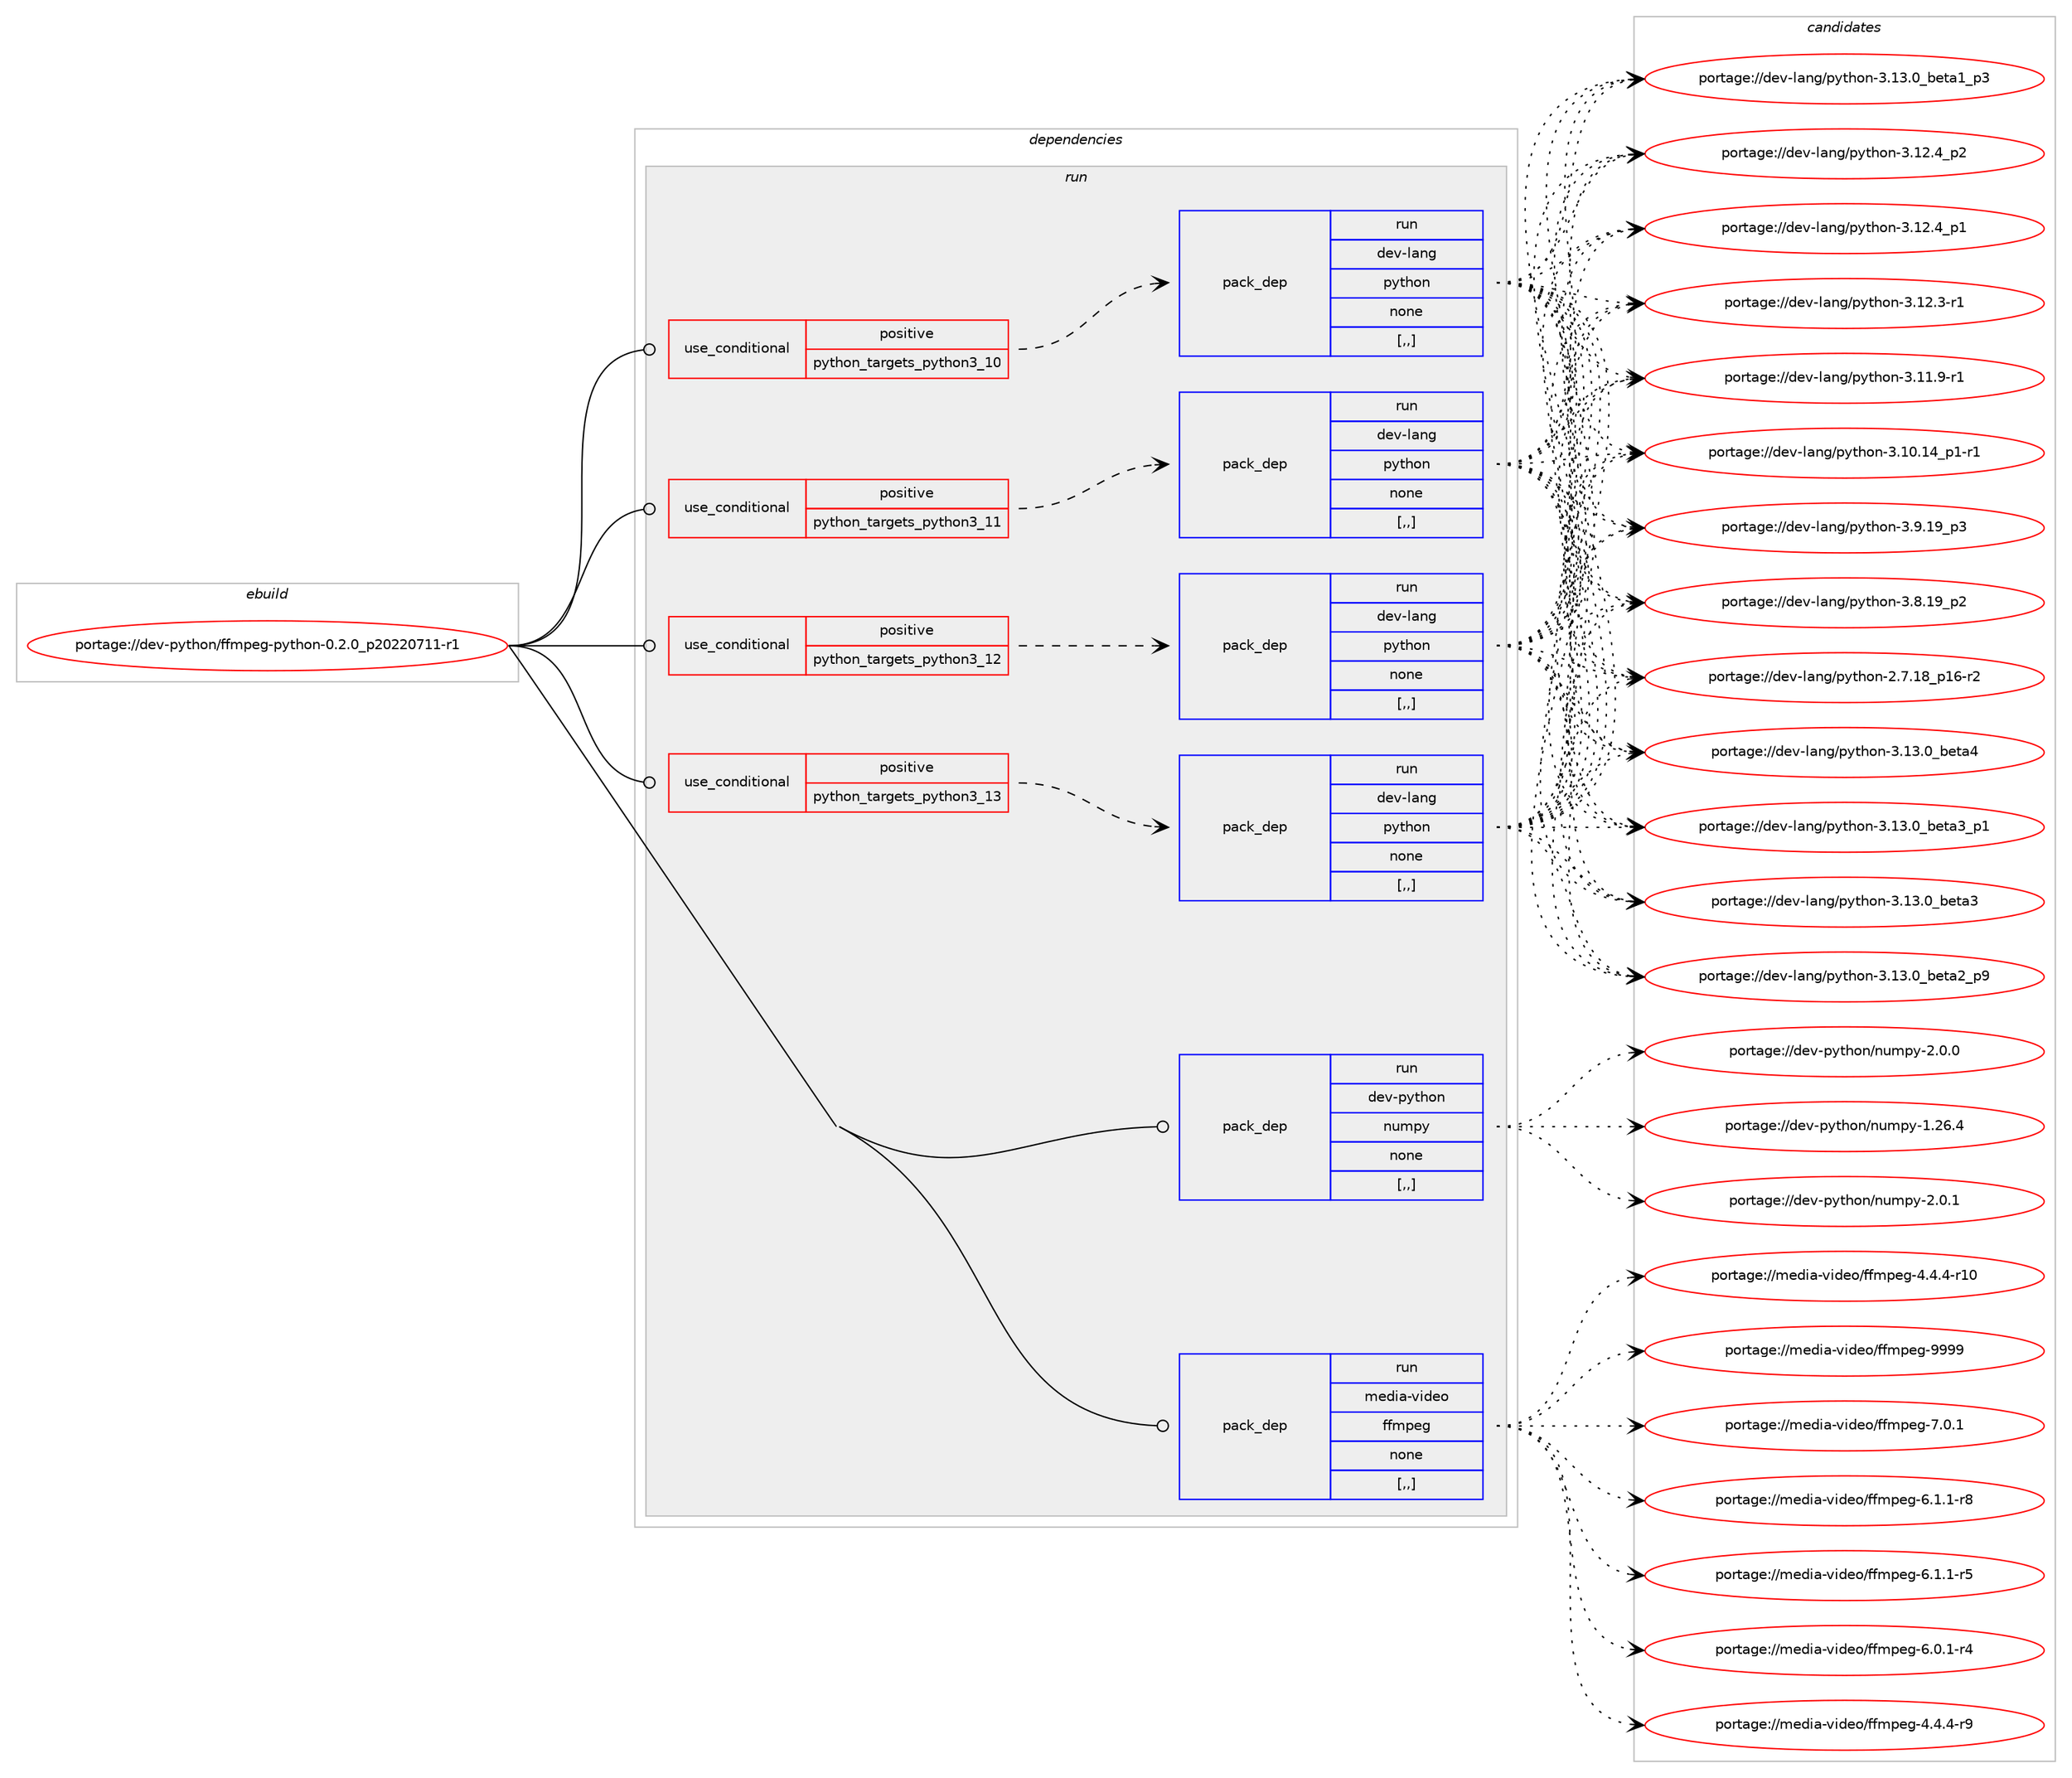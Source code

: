 digraph prolog {

# *************
# Graph options
# *************

newrank=true;
concentrate=true;
compound=true;
graph [rankdir=LR,fontname=Helvetica,fontsize=10,ranksep=1.5];#, ranksep=2.5, nodesep=0.2];
edge  [arrowhead=vee];
node  [fontname=Helvetica,fontsize=10];

# **********
# The ebuild
# **********

subgraph cluster_leftcol {
color=gray;
label=<<i>ebuild</i>>;
id [label="portage://dev-python/ffmpeg-python-0.2.0_p20220711-r1", color=red, width=4, href="../dev-python/ffmpeg-python-0.2.0_p20220711-r1.svg"];
}

# ****************
# The dependencies
# ****************

subgraph cluster_midcol {
color=gray;
label=<<i>dependencies</i>>;
subgraph cluster_compile {
fillcolor="#eeeeee";
style=filled;
label=<<i>compile</i>>;
}
subgraph cluster_compileandrun {
fillcolor="#eeeeee";
style=filled;
label=<<i>compile and run</i>>;
}
subgraph cluster_run {
fillcolor="#eeeeee";
style=filled;
label=<<i>run</i>>;
subgraph cond32786 {
dependency146408 [label=<<TABLE BORDER="0" CELLBORDER="1" CELLSPACING="0" CELLPADDING="4"><TR><TD ROWSPAN="3" CELLPADDING="10">use_conditional</TD></TR><TR><TD>positive</TD></TR><TR><TD>python_targets_python3_10</TD></TR></TABLE>>, shape=none, color=red];
subgraph pack112373 {
dependency146409 [label=<<TABLE BORDER="0" CELLBORDER="1" CELLSPACING="0" CELLPADDING="4" WIDTH="220"><TR><TD ROWSPAN="6" CELLPADDING="30">pack_dep</TD></TR><TR><TD WIDTH="110">run</TD></TR><TR><TD>dev-lang</TD></TR><TR><TD>python</TD></TR><TR><TD>none</TD></TR><TR><TD>[,,]</TD></TR></TABLE>>, shape=none, color=blue];
}
dependency146408:e -> dependency146409:w [weight=20,style="dashed",arrowhead="vee"];
}
id:e -> dependency146408:w [weight=20,style="solid",arrowhead="odot"];
subgraph cond32787 {
dependency146410 [label=<<TABLE BORDER="0" CELLBORDER="1" CELLSPACING="0" CELLPADDING="4"><TR><TD ROWSPAN="3" CELLPADDING="10">use_conditional</TD></TR><TR><TD>positive</TD></TR><TR><TD>python_targets_python3_11</TD></TR></TABLE>>, shape=none, color=red];
subgraph pack112374 {
dependency146411 [label=<<TABLE BORDER="0" CELLBORDER="1" CELLSPACING="0" CELLPADDING="4" WIDTH="220"><TR><TD ROWSPAN="6" CELLPADDING="30">pack_dep</TD></TR><TR><TD WIDTH="110">run</TD></TR><TR><TD>dev-lang</TD></TR><TR><TD>python</TD></TR><TR><TD>none</TD></TR><TR><TD>[,,]</TD></TR></TABLE>>, shape=none, color=blue];
}
dependency146410:e -> dependency146411:w [weight=20,style="dashed",arrowhead="vee"];
}
id:e -> dependency146410:w [weight=20,style="solid",arrowhead="odot"];
subgraph cond32788 {
dependency146412 [label=<<TABLE BORDER="0" CELLBORDER="1" CELLSPACING="0" CELLPADDING="4"><TR><TD ROWSPAN="3" CELLPADDING="10">use_conditional</TD></TR><TR><TD>positive</TD></TR><TR><TD>python_targets_python3_12</TD></TR></TABLE>>, shape=none, color=red];
subgraph pack112375 {
dependency146413 [label=<<TABLE BORDER="0" CELLBORDER="1" CELLSPACING="0" CELLPADDING="4" WIDTH="220"><TR><TD ROWSPAN="6" CELLPADDING="30">pack_dep</TD></TR><TR><TD WIDTH="110">run</TD></TR><TR><TD>dev-lang</TD></TR><TR><TD>python</TD></TR><TR><TD>none</TD></TR><TR><TD>[,,]</TD></TR></TABLE>>, shape=none, color=blue];
}
dependency146412:e -> dependency146413:w [weight=20,style="dashed",arrowhead="vee"];
}
id:e -> dependency146412:w [weight=20,style="solid",arrowhead="odot"];
subgraph cond32789 {
dependency146414 [label=<<TABLE BORDER="0" CELLBORDER="1" CELLSPACING="0" CELLPADDING="4"><TR><TD ROWSPAN="3" CELLPADDING="10">use_conditional</TD></TR><TR><TD>positive</TD></TR><TR><TD>python_targets_python3_13</TD></TR></TABLE>>, shape=none, color=red];
subgraph pack112376 {
dependency146415 [label=<<TABLE BORDER="0" CELLBORDER="1" CELLSPACING="0" CELLPADDING="4" WIDTH="220"><TR><TD ROWSPAN="6" CELLPADDING="30">pack_dep</TD></TR><TR><TD WIDTH="110">run</TD></TR><TR><TD>dev-lang</TD></TR><TR><TD>python</TD></TR><TR><TD>none</TD></TR><TR><TD>[,,]</TD></TR></TABLE>>, shape=none, color=blue];
}
dependency146414:e -> dependency146415:w [weight=20,style="dashed",arrowhead="vee"];
}
id:e -> dependency146414:w [weight=20,style="solid",arrowhead="odot"];
subgraph pack112377 {
dependency146416 [label=<<TABLE BORDER="0" CELLBORDER="1" CELLSPACING="0" CELLPADDING="4" WIDTH="220"><TR><TD ROWSPAN="6" CELLPADDING="30">pack_dep</TD></TR><TR><TD WIDTH="110">run</TD></TR><TR><TD>dev-python</TD></TR><TR><TD>numpy</TD></TR><TR><TD>none</TD></TR><TR><TD>[,,]</TD></TR></TABLE>>, shape=none, color=blue];
}
id:e -> dependency146416:w [weight=20,style="solid",arrowhead="odot"];
subgraph pack112378 {
dependency146417 [label=<<TABLE BORDER="0" CELLBORDER="1" CELLSPACING="0" CELLPADDING="4" WIDTH="220"><TR><TD ROWSPAN="6" CELLPADDING="30">pack_dep</TD></TR><TR><TD WIDTH="110">run</TD></TR><TR><TD>media-video</TD></TR><TR><TD>ffmpeg</TD></TR><TR><TD>none</TD></TR><TR><TD>[,,]</TD></TR></TABLE>>, shape=none, color=blue];
}
id:e -> dependency146417:w [weight=20,style="solid",arrowhead="odot"];
}
}

# **************
# The candidates
# **************

subgraph cluster_choices {
rank=same;
color=gray;
label=<<i>candidates</i>>;

subgraph choice112373 {
color=black;
nodesep=1;
choice1001011184510897110103471121211161041111104551464951464895981011169752 [label="portage://dev-lang/python-3.13.0_beta4", color=red, width=4,href="../dev-lang/python-3.13.0_beta4.svg"];
choice10010111845108971101034711212111610411111045514649514648959810111697519511249 [label="portage://dev-lang/python-3.13.0_beta3_p1", color=red, width=4,href="../dev-lang/python-3.13.0_beta3_p1.svg"];
choice1001011184510897110103471121211161041111104551464951464895981011169751 [label="portage://dev-lang/python-3.13.0_beta3", color=red, width=4,href="../dev-lang/python-3.13.0_beta3.svg"];
choice10010111845108971101034711212111610411111045514649514648959810111697509511257 [label="portage://dev-lang/python-3.13.0_beta2_p9", color=red, width=4,href="../dev-lang/python-3.13.0_beta2_p9.svg"];
choice10010111845108971101034711212111610411111045514649514648959810111697499511251 [label="portage://dev-lang/python-3.13.0_beta1_p3", color=red, width=4,href="../dev-lang/python-3.13.0_beta1_p3.svg"];
choice100101118451089711010347112121116104111110455146495046529511250 [label="portage://dev-lang/python-3.12.4_p2", color=red, width=4,href="../dev-lang/python-3.12.4_p2.svg"];
choice100101118451089711010347112121116104111110455146495046529511249 [label="portage://dev-lang/python-3.12.4_p1", color=red, width=4,href="../dev-lang/python-3.12.4_p1.svg"];
choice100101118451089711010347112121116104111110455146495046514511449 [label="portage://dev-lang/python-3.12.3-r1", color=red, width=4,href="../dev-lang/python-3.12.3-r1.svg"];
choice100101118451089711010347112121116104111110455146494946574511449 [label="portage://dev-lang/python-3.11.9-r1", color=red, width=4,href="../dev-lang/python-3.11.9-r1.svg"];
choice100101118451089711010347112121116104111110455146494846495295112494511449 [label="portage://dev-lang/python-3.10.14_p1-r1", color=red, width=4,href="../dev-lang/python-3.10.14_p1-r1.svg"];
choice100101118451089711010347112121116104111110455146574649579511251 [label="portage://dev-lang/python-3.9.19_p3", color=red, width=4,href="../dev-lang/python-3.9.19_p3.svg"];
choice100101118451089711010347112121116104111110455146564649579511250 [label="portage://dev-lang/python-3.8.19_p2", color=red, width=4,href="../dev-lang/python-3.8.19_p2.svg"];
choice100101118451089711010347112121116104111110455046554649569511249544511450 [label="portage://dev-lang/python-2.7.18_p16-r2", color=red, width=4,href="../dev-lang/python-2.7.18_p16-r2.svg"];
dependency146409:e -> choice1001011184510897110103471121211161041111104551464951464895981011169752:w [style=dotted,weight="100"];
dependency146409:e -> choice10010111845108971101034711212111610411111045514649514648959810111697519511249:w [style=dotted,weight="100"];
dependency146409:e -> choice1001011184510897110103471121211161041111104551464951464895981011169751:w [style=dotted,weight="100"];
dependency146409:e -> choice10010111845108971101034711212111610411111045514649514648959810111697509511257:w [style=dotted,weight="100"];
dependency146409:e -> choice10010111845108971101034711212111610411111045514649514648959810111697499511251:w [style=dotted,weight="100"];
dependency146409:e -> choice100101118451089711010347112121116104111110455146495046529511250:w [style=dotted,weight="100"];
dependency146409:e -> choice100101118451089711010347112121116104111110455146495046529511249:w [style=dotted,weight="100"];
dependency146409:e -> choice100101118451089711010347112121116104111110455146495046514511449:w [style=dotted,weight="100"];
dependency146409:e -> choice100101118451089711010347112121116104111110455146494946574511449:w [style=dotted,weight="100"];
dependency146409:e -> choice100101118451089711010347112121116104111110455146494846495295112494511449:w [style=dotted,weight="100"];
dependency146409:e -> choice100101118451089711010347112121116104111110455146574649579511251:w [style=dotted,weight="100"];
dependency146409:e -> choice100101118451089711010347112121116104111110455146564649579511250:w [style=dotted,weight="100"];
dependency146409:e -> choice100101118451089711010347112121116104111110455046554649569511249544511450:w [style=dotted,weight="100"];
}
subgraph choice112374 {
color=black;
nodesep=1;
choice1001011184510897110103471121211161041111104551464951464895981011169752 [label="portage://dev-lang/python-3.13.0_beta4", color=red, width=4,href="../dev-lang/python-3.13.0_beta4.svg"];
choice10010111845108971101034711212111610411111045514649514648959810111697519511249 [label="portage://dev-lang/python-3.13.0_beta3_p1", color=red, width=4,href="../dev-lang/python-3.13.0_beta3_p1.svg"];
choice1001011184510897110103471121211161041111104551464951464895981011169751 [label="portage://dev-lang/python-3.13.0_beta3", color=red, width=4,href="../dev-lang/python-3.13.0_beta3.svg"];
choice10010111845108971101034711212111610411111045514649514648959810111697509511257 [label="portage://dev-lang/python-3.13.0_beta2_p9", color=red, width=4,href="../dev-lang/python-3.13.0_beta2_p9.svg"];
choice10010111845108971101034711212111610411111045514649514648959810111697499511251 [label="portage://dev-lang/python-3.13.0_beta1_p3", color=red, width=4,href="../dev-lang/python-3.13.0_beta1_p3.svg"];
choice100101118451089711010347112121116104111110455146495046529511250 [label="portage://dev-lang/python-3.12.4_p2", color=red, width=4,href="../dev-lang/python-3.12.4_p2.svg"];
choice100101118451089711010347112121116104111110455146495046529511249 [label="portage://dev-lang/python-3.12.4_p1", color=red, width=4,href="../dev-lang/python-3.12.4_p1.svg"];
choice100101118451089711010347112121116104111110455146495046514511449 [label="portage://dev-lang/python-3.12.3-r1", color=red, width=4,href="../dev-lang/python-3.12.3-r1.svg"];
choice100101118451089711010347112121116104111110455146494946574511449 [label="portage://dev-lang/python-3.11.9-r1", color=red, width=4,href="../dev-lang/python-3.11.9-r1.svg"];
choice100101118451089711010347112121116104111110455146494846495295112494511449 [label="portage://dev-lang/python-3.10.14_p1-r1", color=red, width=4,href="../dev-lang/python-3.10.14_p1-r1.svg"];
choice100101118451089711010347112121116104111110455146574649579511251 [label="portage://dev-lang/python-3.9.19_p3", color=red, width=4,href="../dev-lang/python-3.9.19_p3.svg"];
choice100101118451089711010347112121116104111110455146564649579511250 [label="portage://dev-lang/python-3.8.19_p2", color=red, width=4,href="../dev-lang/python-3.8.19_p2.svg"];
choice100101118451089711010347112121116104111110455046554649569511249544511450 [label="portage://dev-lang/python-2.7.18_p16-r2", color=red, width=4,href="../dev-lang/python-2.7.18_p16-r2.svg"];
dependency146411:e -> choice1001011184510897110103471121211161041111104551464951464895981011169752:w [style=dotted,weight="100"];
dependency146411:e -> choice10010111845108971101034711212111610411111045514649514648959810111697519511249:w [style=dotted,weight="100"];
dependency146411:e -> choice1001011184510897110103471121211161041111104551464951464895981011169751:w [style=dotted,weight="100"];
dependency146411:e -> choice10010111845108971101034711212111610411111045514649514648959810111697509511257:w [style=dotted,weight="100"];
dependency146411:e -> choice10010111845108971101034711212111610411111045514649514648959810111697499511251:w [style=dotted,weight="100"];
dependency146411:e -> choice100101118451089711010347112121116104111110455146495046529511250:w [style=dotted,weight="100"];
dependency146411:e -> choice100101118451089711010347112121116104111110455146495046529511249:w [style=dotted,weight="100"];
dependency146411:e -> choice100101118451089711010347112121116104111110455146495046514511449:w [style=dotted,weight="100"];
dependency146411:e -> choice100101118451089711010347112121116104111110455146494946574511449:w [style=dotted,weight="100"];
dependency146411:e -> choice100101118451089711010347112121116104111110455146494846495295112494511449:w [style=dotted,weight="100"];
dependency146411:e -> choice100101118451089711010347112121116104111110455146574649579511251:w [style=dotted,weight="100"];
dependency146411:e -> choice100101118451089711010347112121116104111110455146564649579511250:w [style=dotted,weight="100"];
dependency146411:e -> choice100101118451089711010347112121116104111110455046554649569511249544511450:w [style=dotted,weight="100"];
}
subgraph choice112375 {
color=black;
nodesep=1;
choice1001011184510897110103471121211161041111104551464951464895981011169752 [label="portage://dev-lang/python-3.13.0_beta4", color=red, width=4,href="../dev-lang/python-3.13.0_beta4.svg"];
choice10010111845108971101034711212111610411111045514649514648959810111697519511249 [label="portage://dev-lang/python-3.13.0_beta3_p1", color=red, width=4,href="../dev-lang/python-3.13.0_beta3_p1.svg"];
choice1001011184510897110103471121211161041111104551464951464895981011169751 [label="portage://dev-lang/python-3.13.0_beta3", color=red, width=4,href="../dev-lang/python-3.13.0_beta3.svg"];
choice10010111845108971101034711212111610411111045514649514648959810111697509511257 [label="portage://dev-lang/python-3.13.0_beta2_p9", color=red, width=4,href="../dev-lang/python-3.13.0_beta2_p9.svg"];
choice10010111845108971101034711212111610411111045514649514648959810111697499511251 [label="portage://dev-lang/python-3.13.0_beta1_p3", color=red, width=4,href="../dev-lang/python-3.13.0_beta1_p3.svg"];
choice100101118451089711010347112121116104111110455146495046529511250 [label="portage://dev-lang/python-3.12.4_p2", color=red, width=4,href="../dev-lang/python-3.12.4_p2.svg"];
choice100101118451089711010347112121116104111110455146495046529511249 [label="portage://dev-lang/python-3.12.4_p1", color=red, width=4,href="../dev-lang/python-3.12.4_p1.svg"];
choice100101118451089711010347112121116104111110455146495046514511449 [label="portage://dev-lang/python-3.12.3-r1", color=red, width=4,href="../dev-lang/python-3.12.3-r1.svg"];
choice100101118451089711010347112121116104111110455146494946574511449 [label="portage://dev-lang/python-3.11.9-r1", color=red, width=4,href="../dev-lang/python-3.11.9-r1.svg"];
choice100101118451089711010347112121116104111110455146494846495295112494511449 [label="portage://dev-lang/python-3.10.14_p1-r1", color=red, width=4,href="../dev-lang/python-3.10.14_p1-r1.svg"];
choice100101118451089711010347112121116104111110455146574649579511251 [label="portage://dev-lang/python-3.9.19_p3", color=red, width=4,href="../dev-lang/python-3.9.19_p3.svg"];
choice100101118451089711010347112121116104111110455146564649579511250 [label="portage://dev-lang/python-3.8.19_p2", color=red, width=4,href="../dev-lang/python-3.8.19_p2.svg"];
choice100101118451089711010347112121116104111110455046554649569511249544511450 [label="portage://dev-lang/python-2.7.18_p16-r2", color=red, width=4,href="../dev-lang/python-2.7.18_p16-r2.svg"];
dependency146413:e -> choice1001011184510897110103471121211161041111104551464951464895981011169752:w [style=dotted,weight="100"];
dependency146413:e -> choice10010111845108971101034711212111610411111045514649514648959810111697519511249:w [style=dotted,weight="100"];
dependency146413:e -> choice1001011184510897110103471121211161041111104551464951464895981011169751:w [style=dotted,weight="100"];
dependency146413:e -> choice10010111845108971101034711212111610411111045514649514648959810111697509511257:w [style=dotted,weight="100"];
dependency146413:e -> choice10010111845108971101034711212111610411111045514649514648959810111697499511251:w [style=dotted,weight="100"];
dependency146413:e -> choice100101118451089711010347112121116104111110455146495046529511250:w [style=dotted,weight="100"];
dependency146413:e -> choice100101118451089711010347112121116104111110455146495046529511249:w [style=dotted,weight="100"];
dependency146413:e -> choice100101118451089711010347112121116104111110455146495046514511449:w [style=dotted,weight="100"];
dependency146413:e -> choice100101118451089711010347112121116104111110455146494946574511449:w [style=dotted,weight="100"];
dependency146413:e -> choice100101118451089711010347112121116104111110455146494846495295112494511449:w [style=dotted,weight="100"];
dependency146413:e -> choice100101118451089711010347112121116104111110455146574649579511251:w [style=dotted,weight="100"];
dependency146413:e -> choice100101118451089711010347112121116104111110455146564649579511250:w [style=dotted,weight="100"];
dependency146413:e -> choice100101118451089711010347112121116104111110455046554649569511249544511450:w [style=dotted,weight="100"];
}
subgraph choice112376 {
color=black;
nodesep=1;
choice1001011184510897110103471121211161041111104551464951464895981011169752 [label="portage://dev-lang/python-3.13.0_beta4", color=red, width=4,href="../dev-lang/python-3.13.0_beta4.svg"];
choice10010111845108971101034711212111610411111045514649514648959810111697519511249 [label="portage://dev-lang/python-3.13.0_beta3_p1", color=red, width=4,href="../dev-lang/python-3.13.0_beta3_p1.svg"];
choice1001011184510897110103471121211161041111104551464951464895981011169751 [label="portage://dev-lang/python-3.13.0_beta3", color=red, width=4,href="../dev-lang/python-3.13.0_beta3.svg"];
choice10010111845108971101034711212111610411111045514649514648959810111697509511257 [label="portage://dev-lang/python-3.13.0_beta2_p9", color=red, width=4,href="../dev-lang/python-3.13.0_beta2_p9.svg"];
choice10010111845108971101034711212111610411111045514649514648959810111697499511251 [label="portage://dev-lang/python-3.13.0_beta1_p3", color=red, width=4,href="../dev-lang/python-3.13.0_beta1_p3.svg"];
choice100101118451089711010347112121116104111110455146495046529511250 [label="portage://dev-lang/python-3.12.4_p2", color=red, width=4,href="../dev-lang/python-3.12.4_p2.svg"];
choice100101118451089711010347112121116104111110455146495046529511249 [label="portage://dev-lang/python-3.12.4_p1", color=red, width=4,href="../dev-lang/python-3.12.4_p1.svg"];
choice100101118451089711010347112121116104111110455146495046514511449 [label="portage://dev-lang/python-3.12.3-r1", color=red, width=4,href="../dev-lang/python-3.12.3-r1.svg"];
choice100101118451089711010347112121116104111110455146494946574511449 [label="portage://dev-lang/python-3.11.9-r1", color=red, width=4,href="../dev-lang/python-3.11.9-r1.svg"];
choice100101118451089711010347112121116104111110455146494846495295112494511449 [label="portage://dev-lang/python-3.10.14_p1-r1", color=red, width=4,href="../dev-lang/python-3.10.14_p1-r1.svg"];
choice100101118451089711010347112121116104111110455146574649579511251 [label="portage://dev-lang/python-3.9.19_p3", color=red, width=4,href="../dev-lang/python-3.9.19_p3.svg"];
choice100101118451089711010347112121116104111110455146564649579511250 [label="portage://dev-lang/python-3.8.19_p2", color=red, width=4,href="../dev-lang/python-3.8.19_p2.svg"];
choice100101118451089711010347112121116104111110455046554649569511249544511450 [label="portage://dev-lang/python-2.7.18_p16-r2", color=red, width=4,href="../dev-lang/python-2.7.18_p16-r2.svg"];
dependency146415:e -> choice1001011184510897110103471121211161041111104551464951464895981011169752:w [style=dotted,weight="100"];
dependency146415:e -> choice10010111845108971101034711212111610411111045514649514648959810111697519511249:w [style=dotted,weight="100"];
dependency146415:e -> choice1001011184510897110103471121211161041111104551464951464895981011169751:w [style=dotted,weight="100"];
dependency146415:e -> choice10010111845108971101034711212111610411111045514649514648959810111697509511257:w [style=dotted,weight="100"];
dependency146415:e -> choice10010111845108971101034711212111610411111045514649514648959810111697499511251:w [style=dotted,weight="100"];
dependency146415:e -> choice100101118451089711010347112121116104111110455146495046529511250:w [style=dotted,weight="100"];
dependency146415:e -> choice100101118451089711010347112121116104111110455146495046529511249:w [style=dotted,weight="100"];
dependency146415:e -> choice100101118451089711010347112121116104111110455146495046514511449:w [style=dotted,weight="100"];
dependency146415:e -> choice100101118451089711010347112121116104111110455146494946574511449:w [style=dotted,weight="100"];
dependency146415:e -> choice100101118451089711010347112121116104111110455146494846495295112494511449:w [style=dotted,weight="100"];
dependency146415:e -> choice100101118451089711010347112121116104111110455146574649579511251:w [style=dotted,weight="100"];
dependency146415:e -> choice100101118451089711010347112121116104111110455146564649579511250:w [style=dotted,weight="100"];
dependency146415:e -> choice100101118451089711010347112121116104111110455046554649569511249544511450:w [style=dotted,weight="100"];
}
subgraph choice112377 {
color=black;
nodesep=1;
choice1001011184511212111610411111047110117109112121455046484649 [label="portage://dev-python/numpy-2.0.1", color=red, width=4,href="../dev-python/numpy-2.0.1.svg"];
choice1001011184511212111610411111047110117109112121455046484648 [label="portage://dev-python/numpy-2.0.0", color=red, width=4,href="../dev-python/numpy-2.0.0.svg"];
choice100101118451121211161041111104711011710911212145494650544652 [label="portage://dev-python/numpy-1.26.4", color=red, width=4,href="../dev-python/numpy-1.26.4.svg"];
dependency146416:e -> choice1001011184511212111610411111047110117109112121455046484649:w [style=dotted,weight="100"];
dependency146416:e -> choice1001011184511212111610411111047110117109112121455046484648:w [style=dotted,weight="100"];
dependency146416:e -> choice100101118451121211161041111104711011710911212145494650544652:w [style=dotted,weight="100"];
}
subgraph choice112378 {
color=black;
nodesep=1;
choice1091011001059745118105100101111471021021091121011034557575757 [label="portage://media-video/ffmpeg-9999", color=red, width=4,href="../media-video/ffmpeg-9999.svg"];
choice109101100105974511810510010111147102102109112101103455546484649 [label="portage://media-video/ffmpeg-7.0.1", color=red, width=4,href="../media-video/ffmpeg-7.0.1.svg"];
choice1091011001059745118105100101111471021021091121011034554464946494511456 [label="portage://media-video/ffmpeg-6.1.1-r8", color=red, width=4,href="../media-video/ffmpeg-6.1.1-r8.svg"];
choice1091011001059745118105100101111471021021091121011034554464946494511453 [label="portage://media-video/ffmpeg-6.1.1-r5", color=red, width=4,href="../media-video/ffmpeg-6.1.1-r5.svg"];
choice1091011001059745118105100101111471021021091121011034554464846494511452 [label="portage://media-video/ffmpeg-6.0.1-r4", color=red, width=4,href="../media-video/ffmpeg-6.0.1-r4.svg"];
choice1091011001059745118105100101111471021021091121011034552465246524511457 [label="portage://media-video/ffmpeg-4.4.4-r9", color=red, width=4,href="../media-video/ffmpeg-4.4.4-r9.svg"];
choice109101100105974511810510010111147102102109112101103455246524652451144948 [label="portage://media-video/ffmpeg-4.4.4-r10", color=red, width=4,href="../media-video/ffmpeg-4.4.4-r10.svg"];
dependency146417:e -> choice1091011001059745118105100101111471021021091121011034557575757:w [style=dotted,weight="100"];
dependency146417:e -> choice109101100105974511810510010111147102102109112101103455546484649:w [style=dotted,weight="100"];
dependency146417:e -> choice1091011001059745118105100101111471021021091121011034554464946494511456:w [style=dotted,weight="100"];
dependency146417:e -> choice1091011001059745118105100101111471021021091121011034554464946494511453:w [style=dotted,weight="100"];
dependency146417:e -> choice1091011001059745118105100101111471021021091121011034554464846494511452:w [style=dotted,weight="100"];
dependency146417:e -> choice1091011001059745118105100101111471021021091121011034552465246524511457:w [style=dotted,weight="100"];
dependency146417:e -> choice109101100105974511810510010111147102102109112101103455246524652451144948:w [style=dotted,weight="100"];
}
}

}
